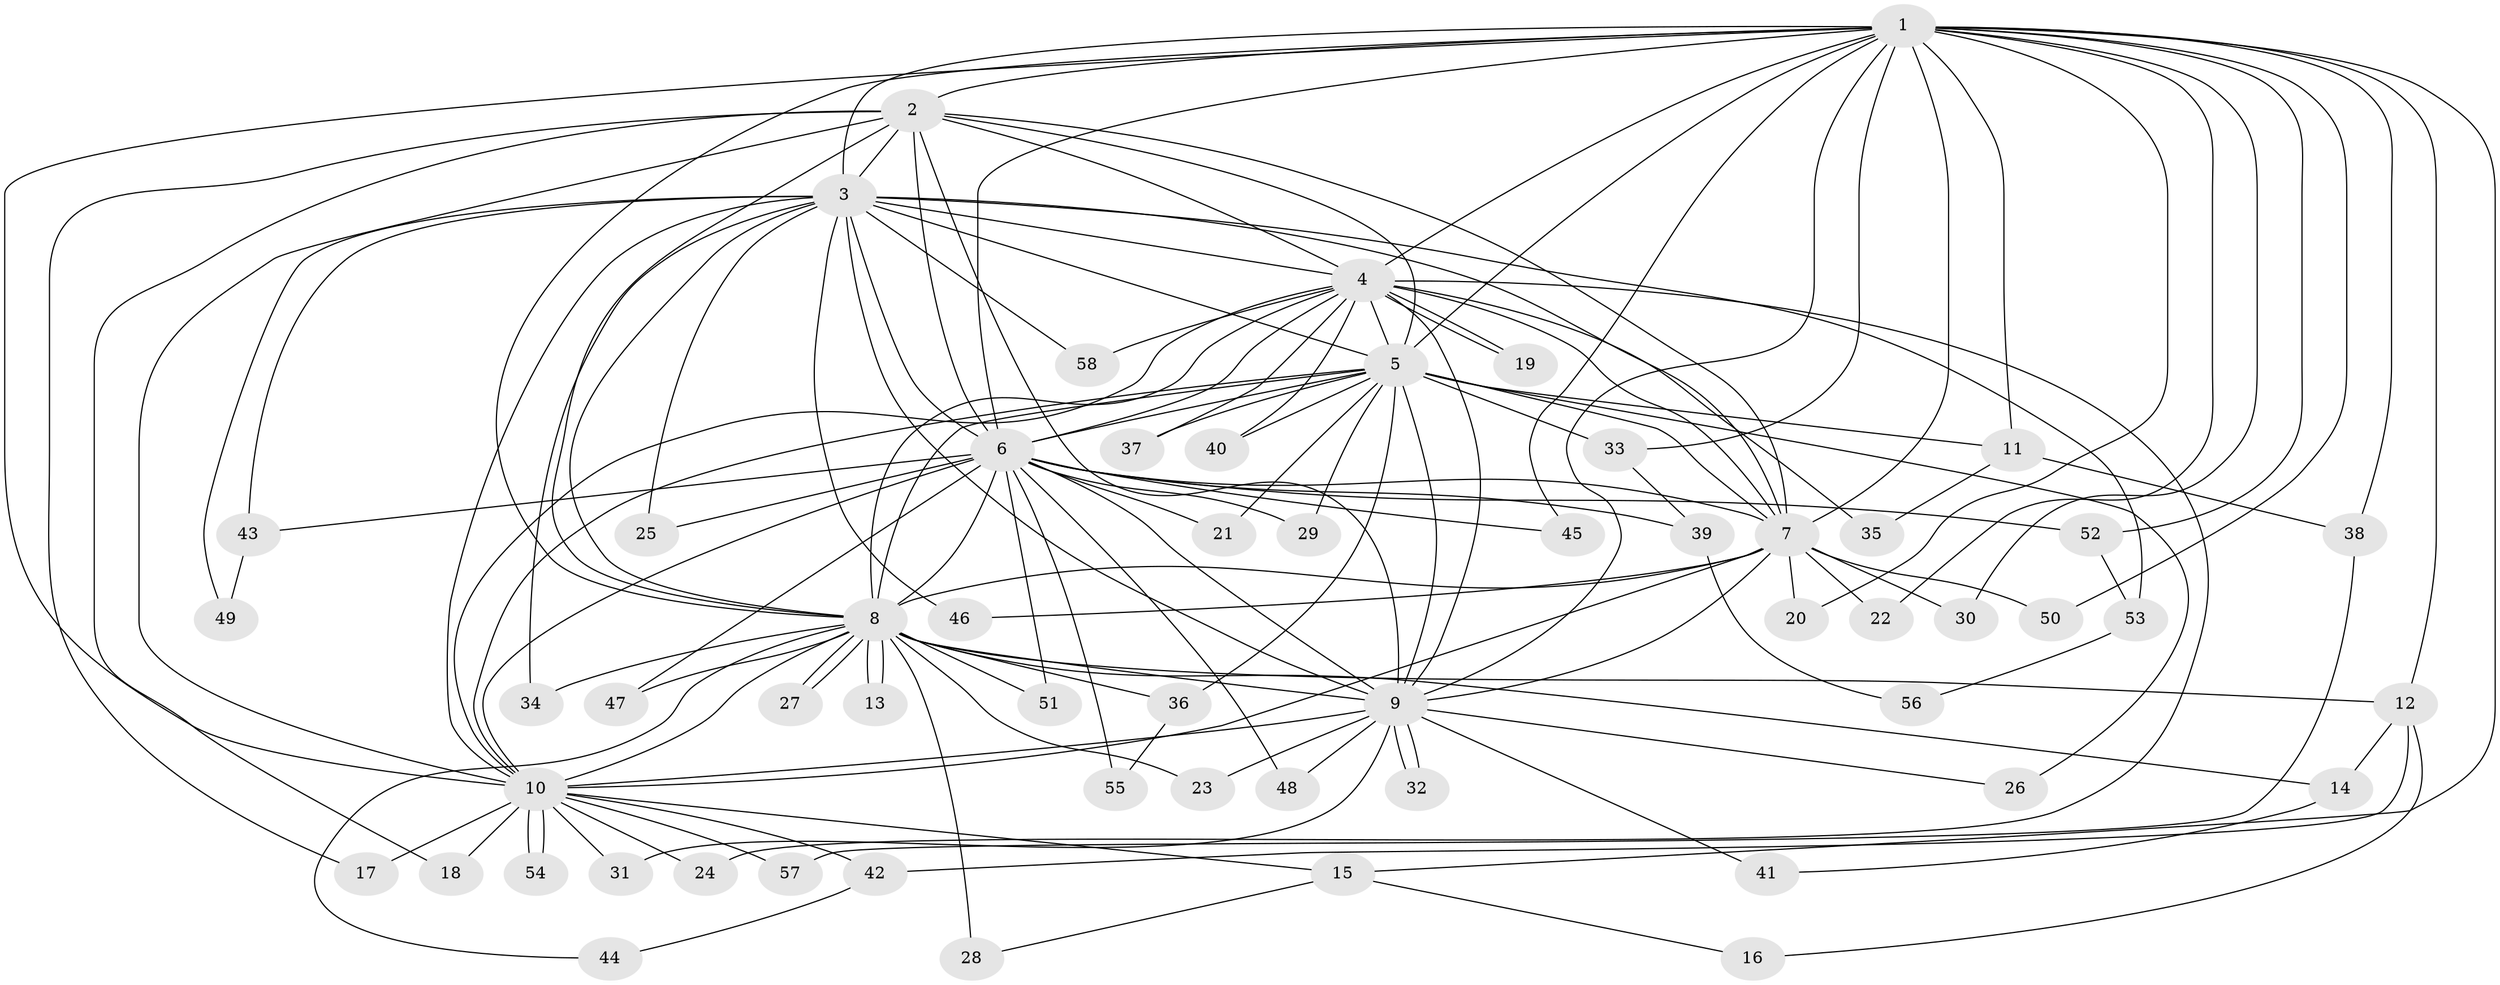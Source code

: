// coarse degree distribution, {18: 0.045454545454545456, 14: 0.045454545454545456, 15: 0.045454545454545456, 17: 0.022727272727272728, 12: 0.022727272727272728, 13: 0.022727272727272728, 4: 0.09090909090909091, 5: 0.022727272727272728, 2: 0.6136363636363636, 3: 0.045454545454545456, 1: 0.022727272727272728}
// Generated by graph-tools (version 1.1) at 2025/23/03/03/25 07:23:39]
// undirected, 58 vertices, 141 edges
graph export_dot {
graph [start="1"]
  node [color=gray90,style=filled];
  1;
  2;
  3;
  4;
  5;
  6;
  7;
  8;
  9;
  10;
  11;
  12;
  13;
  14;
  15;
  16;
  17;
  18;
  19;
  20;
  21;
  22;
  23;
  24;
  25;
  26;
  27;
  28;
  29;
  30;
  31;
  32;
  33;
  34;
  35;
  36;
  37;
  38;
  39;
  40;
  41;
  42;
  43;
  44;
  45;
  46;
  47;
  48;
  49;
  50;
  51;
  52;
  53;
  54;
  55;
  56;
  57;
  58;
  1 -- 2;
  1 -- 3;
  1 -- 4;
  1 -- 5;
  1 -- 6;
  1 -- 7;
  1 -- 8;
  1 -- 9;
  1 -- 10;
  1 -- 11;
  1 -- 12;
  1 -- 15;
  1 -- 20;
  1 -- 22;
  1 -- 30;
  1 -- 33;
  1 -- 38;
  1 -- 45;
  1 -- 50;
  1 -- 52;
  2 -- 3;
  2 -- 4;
  2 -- 5;
  2 -- 6;
  2 -- 7;
  2 -- 8;
  2 -- 9;
  2 -- 10;
  2 -- 17;
  2 -- 18;
  3 -- 4;
  3 -- 5;
  3 -- 6;
  3 -- 7;
  3 -- 8;
  3 -- 9;
  3 -- 10;
  3 -- 25;
  3 -- 34;
  3 -- 43;
  3 -- 46;
  3 -- 49;
  3 -- 53;
  3 -- 58;
  4 -- 5;
  4 -- 6;
  4 -- 7;
  4 -- 8;
  4 -- 9;
  4 -- 10;
  4 -- 19;
  4 -- 19;
  4 -- 24;
  4 -- 35;
  4 -- 37;
  4 -- 40;
  4 -- 58;
  5 -- 6;
  5 -- 7;
  5 -- 8;
  5 -- 9;
  5 -- 10;
  5 -- 11;
  5 -- 21;
  5 -- 26;
  5 -- 29;
  5 -- 33;
  5 -- 36;
  5 -- 37;
  5 -- 40;
  6 -- 7;
  6 -- 8;
  6 -- 9;
  6 -- 10;
  6 -- 21;
  6 -- 25;
  6 -- 29;
  6 -- 39;
  6 -- 43;
  6 -- 45;
  6 -- 47;
  6 -- 48;
  6 -- 51;
  6 -- 52;
  6 -- 55;
  7 -- 8;
  7 -- 9;
  7 -- 10;
  7 -- 20;
  7 -- 22;
  7 -- 30;
  7 -- 46;
  7 -- 50;
  8 -- 9;
  8 -- 10;
  8 -- 12;
  8 -- 13;
  8 -- 13;
  8 -- 14;
  8 -- 23;
  8 -- 27;
  8 -- 27;
  8 -- 28;
  8 -- 34;
  8 -- 36;
  8 -- 44;
  8 -- 47;
  8 -- 51;
  9 -- 10;
  9 -- 23;
  9 -- 26;
  9 -- 31;
  9 -- 32;
  9 -- 32;
  9 -- 41;
  9 -- 48;
  10 -- 15;
  10 -- 17;
  10 -- 18;
  10 -- 24;
  10 -- 31;
  10 -- 42;
  10 -- 54;
  10 -- 54;
  10 -- 57;
  11 -- 35;
  11 -- 38;
  12 -- 14;
  12 -- 16;
  12 -- 42;
  14 -- 41;
  15 -- 16;
  15 -- 28;
  33 -- 39;
  36 -- 55;
  38 -- 57;
  39 -- 56;
  42 -- 44;
  43 -- 49;
  52 -- 53;
  53 -- 56;
}
